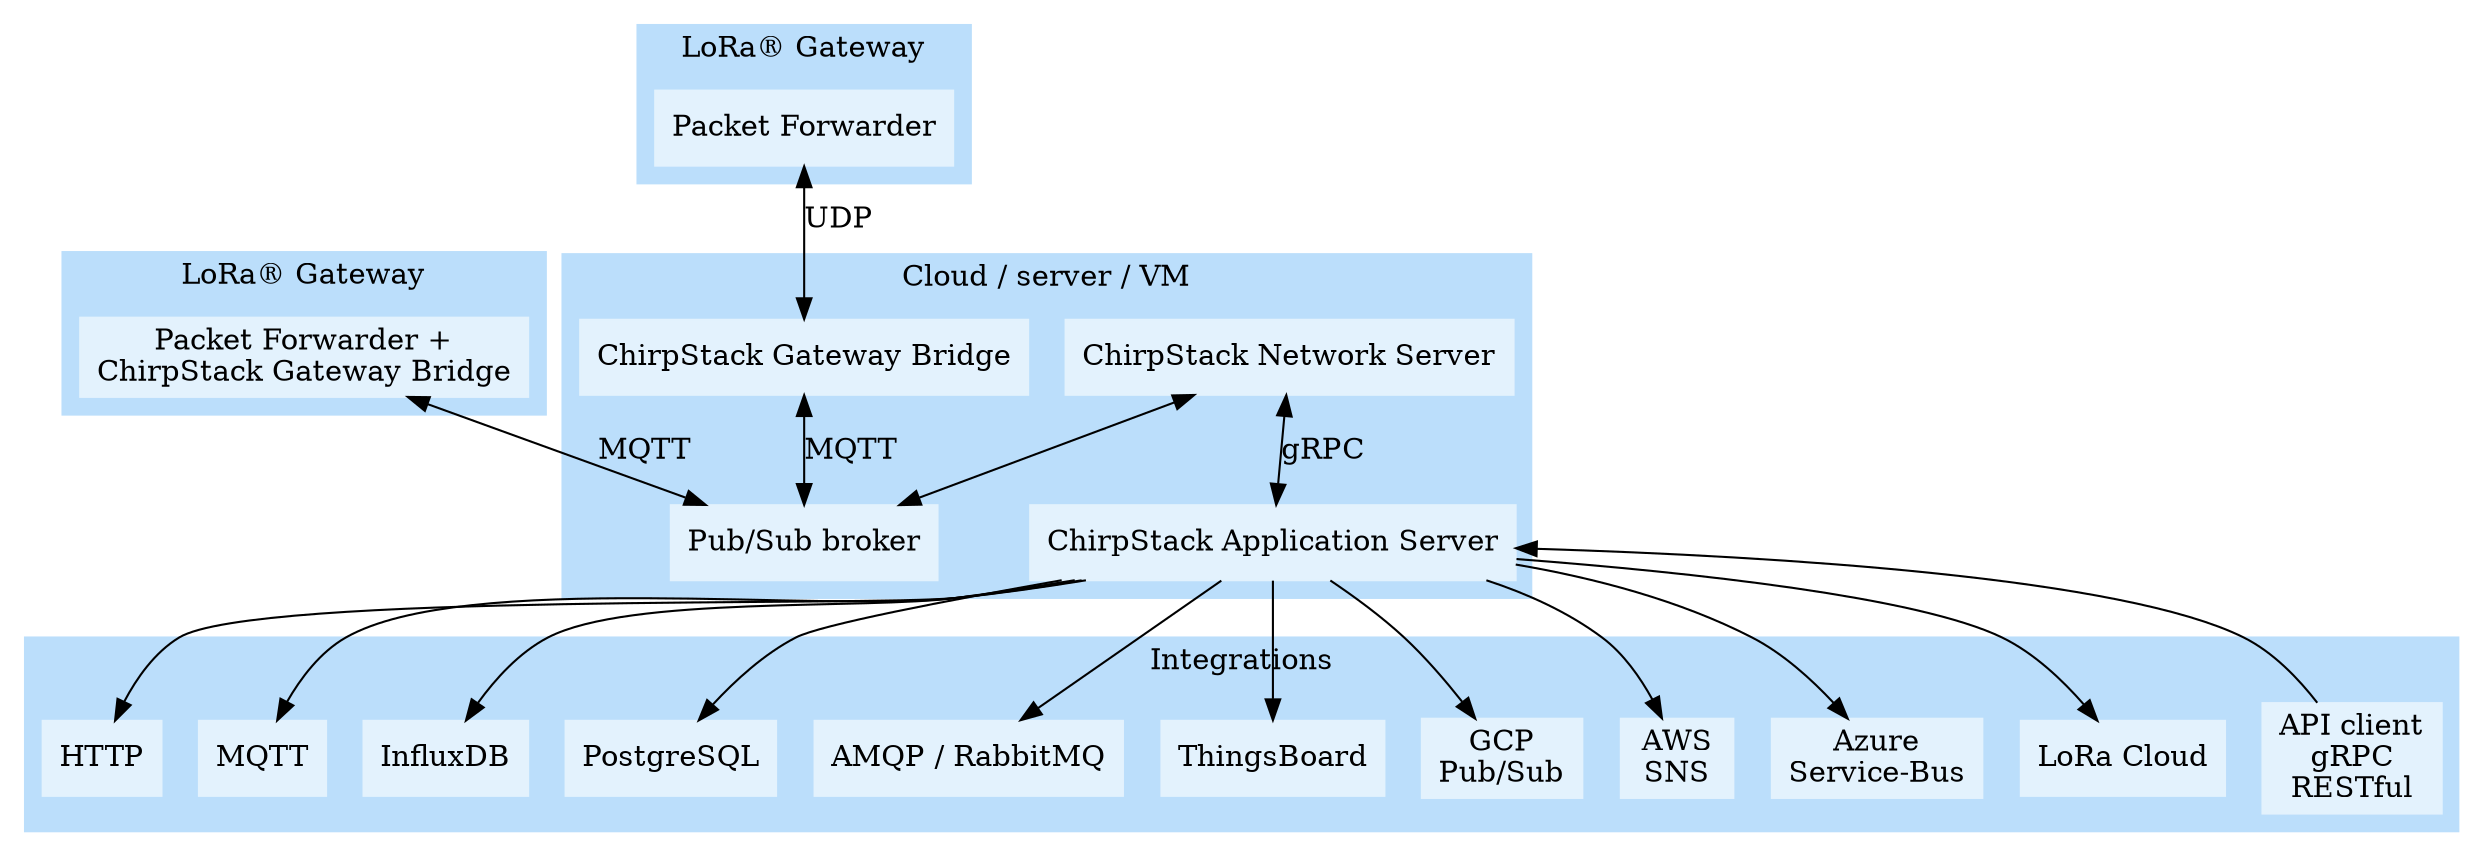 digraph G {
	node [shape=record];
	

	subgraph cluster_0 {
		style=filled;
		color="#bbdefb";
		node [style=filled,color="#e3f2fd"];

		"chirpstack-network-server" -> "pub-sub" [dir="both"];
		"chirpstack-network-server" -> "chirpstack-application-server" [dir="both",label="gRPC"];
		"chirpstack-gateway-bridge-cloud" -> "pub-sub" [dir="both" label="MQTT"];

		"chirpstack-network-server" [label="ChirpStack Network Server"];
		"pub-sub" [label="Pub/Sub broker"];
		"chirpstack-application-server" [label="ChirpStack Application Server"];
		"chirpstack-gateway-bridge-cloud" [label="ChirpStack Gateway Bridge"];

		label = "Cloud / server / VM";
	}

	subgraph cluster_1 {
		style=filled;
		color="#bbdefb";
		node [style=filled,color="#e3f2fd"];
		label="LoRa&reg; Gateway";

		"chirpstack-gateway-bridge-gw" -> "pub-sub" [label="MQTT",dir="both"];
		"chirpstack-gateway-bridge-gw" [label="Packet Forwarder +\nChirpStack Gateway Bridge"];
	}


	subgraph cluster_2 {
		style=filled;
		color="#bbdefb";
		node [style=filled,color="#e3f2fd"];
		label="LoRa&reg; Gateway";

		"packet-forwarder-gw2" -> "chirpstack-gateway-bridge-cloud" [label="UDP",dir="both"];
		"packet-forwarder-gw2" [label="Packet Forwarder"];
	}

	subgraph cluster_3 {
		style=filled;
		color="#bbdefb";
		node [style=filled,color="#e3f2fd"];
		label="Integrations";

		"http-int" [label="HTTP"];
		"mqtt-int" [label="MQTT"];
		"influxdb-int" [label="InfluxDB"];
		"postgresql-int" [label="PostgreSQL"];
		"amqp" [label="AMQP / RabbitMQ"];
		"thigsboard" [label="ThingsBoard"];
		"gcp-pubsub-int" [label="GCP\nPub/Sub"];
		"aws-sns-int" [label="AWS\nSNS"];
		"azure-service-bus-int" [label="Azure\nService-Bus"];
		"loracloud" [label="LoRa Cloud"];
		"as-api-client" [label="API client\ngRPC\nRESTful"];
	}


	"chirpstack-application-server" -> "http-int";
	"chirpstack-application-server" -> "mqtt-int";
	"chirpstack-application-server" -> "gcp-pubsub-int";
	"chirpstack-application-server" -> "aws-sns-int";
	"chirpstack-application-server" -> "azure-service-bus-int";
	"chirpstack-application-server" -> "influxdb-int";
	"chirpstack-application-server" -> "loracloud";
	"chirpstack-application-server" -> "postgresql-int";
	"chirpstack-application-server" -> "thigsboard";
	"chirpstack-application-server" -> "amqp";

	"as-api-client" -> "chirpstack-application-server";
}
